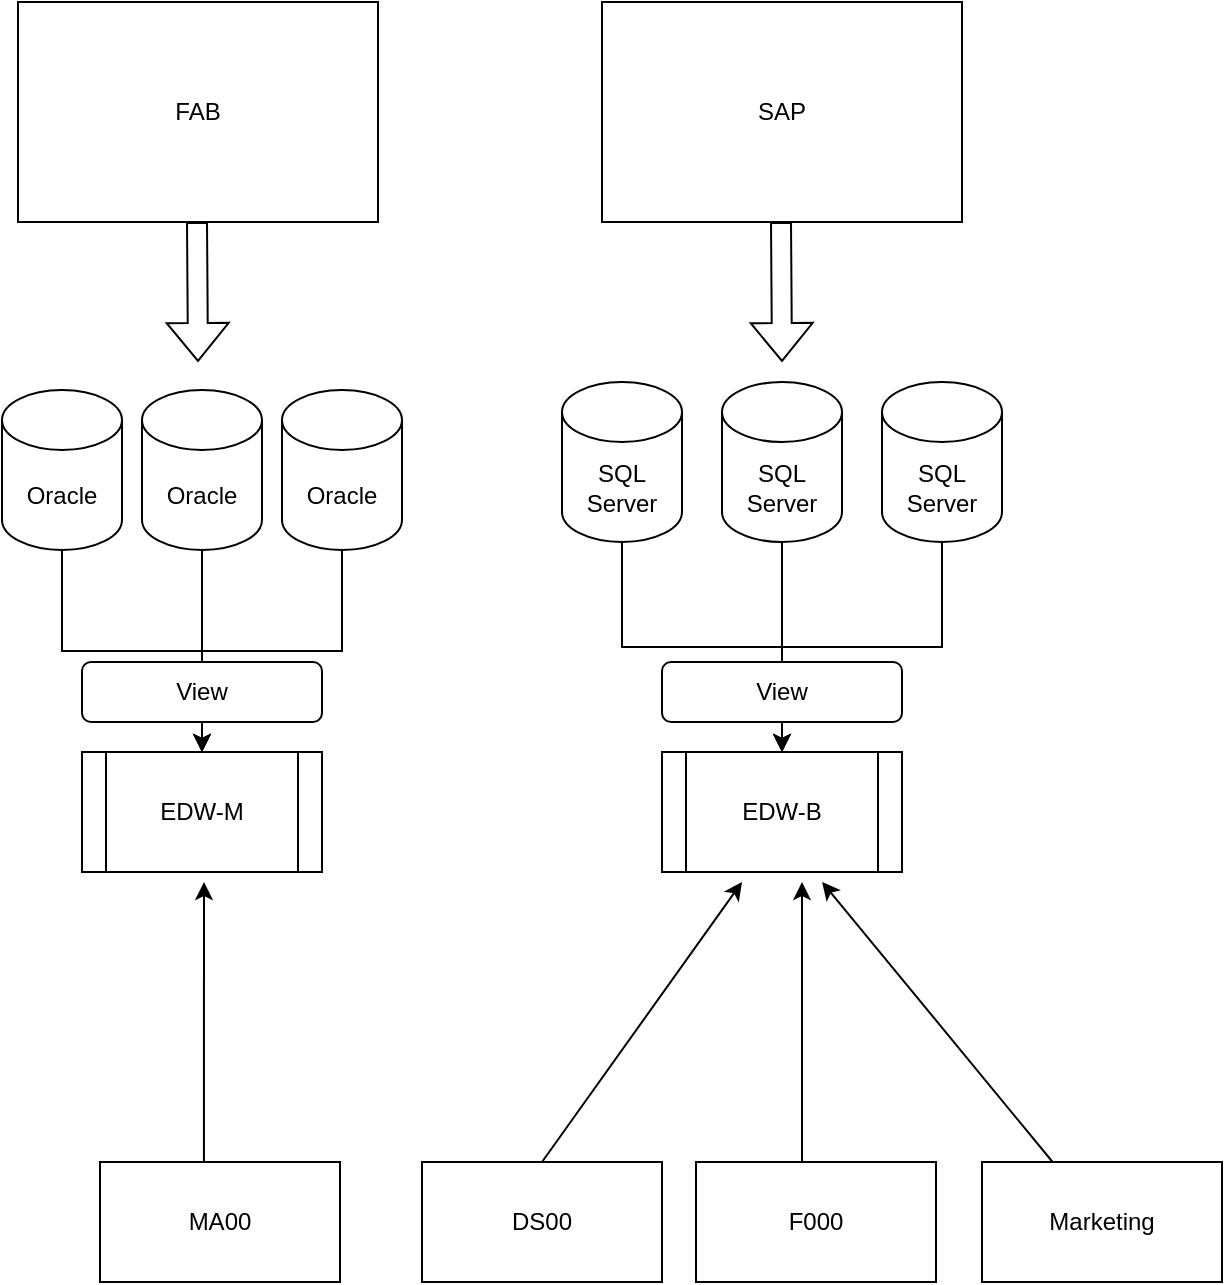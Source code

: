 <mxfile version="21.1.1" type="github">
  <diagram name="第 1 页" id="9k2eacGcqiDSHR-IwKmi">
    <mxGraphModel dx="1434" dy="764" grid="1" gridSize="10" guides="1" tooltips="1" connect="1" arrows="1" fold="1" page="1" pageScale="1" pageWidth="827" pageHeight="1169" math="0" shadow="0">
      <root>
        <mxCell id="0" />
        <mxCell id="1" parent="0" />
        <mxCell id="0-R-aZAuX-vZusnvZSl9-1" value="FAB" style="rounded=0;whiteSpace=wrap;html=1;" vertex="1" parent="1">
          <mxGeometry x="148" y="270" width="180" height="110" as="geometry" />
        </mxCell>
        <mxCell id="0-R-aZAuX-vZusnvZSl9-2" value="SAP" style="rounded=0;whiteSpace=wrap;html=1;" vertex="1" parent="1">
          <mxGeometry x="440" y="270" width="180" height="110" as="geometry" />
        </mxCell>
        <mxCell id="0-R-aZAuX-vZusnvZSl9-22" value="" style="edgeStyle=orthogonalEdgeStyle;rounded=0;orthogonalLoop=1;jettySize=auto;html=1;" edge="1" parent="1" source="0-R-aZAuX-vZusnvZSl9-3" target="0-R-aZAuX-vZusnvZSl9-20">
          <mxGeometry relative="1" as="geometry" />
        </mxCell>
        <mxCell id="0-R-aZAuX-vZusnvZSl9-3" value="SQL Server" style="shape=cylinder3;whiteSpace=wrap;html=1;boundedLbl=1;backgroundOutline=1;size=15;" vertex="1" parent="1">
          <mxGeometry x="500" y="460" width="60" height="80" as="geometry" />
        </mxCell>
        <mxCell id="0-R-aZAuX-vZusnvZSl9-25" value="" style="edgeStyle=orthogonalEdgeStyle;rounded=0;orthogonalLoop=1;jettySize=auto;html=1;" edge="1" parent="1" source="0-R-aZAuX-vZusnvZSl9-4" target="0-R-aZAuX-vZusnvZSl9-19">
          <mxGeometry relative="1" as="geometry" />
        </mxCell>
        <mxCell id="0-R-aZAuX-vZusnvZSl9-4" value="Oracle" style="shape=cylinder3;whiteSpace=wrap;html=1;boundedLbl=1;backgroundOutline=1;size=15;" vertex="1" parent="1">
          <mxGeometry x="210" y="464" width="60" height="80" as="geometry" />
        </mxCell>
        <mxCell id="0-R-aZAuX-vZusnvZSl9-5" value="F000" style="rounded=0;whiteSpace=wrap;html=1;" vertex="1" parent="1">
          <mxGeometry x="487" y="850" width="120" height="60" as="geometry" />
        </mxCell>
        <mxCell id="0-R-aZAuX-vZusnvZSl9-6" value="DS00" style="rounded=0;whiteSpace=wrap;html=1;" vertex="1" parent="1">
          <mxGeometry x="350" y="850" width="120" height="60" as="geometry" />
        </mxCell>
        <mxCell id="0-R-aZAuX-vZusnvZSl9-7" value="MA00" style="rounded=0;whiteSpace=wrap;html=1;" vertex="1" parent="1">
          <mxGeometry x="189" y="850" width="120" height="60" as="geometry" />
        </mxCell>
        <mxCell id="0-R-aZAuX-vZusnvZSl9-8" value="" style="endArrow=classic;html=1;rounded=0;exitX=0.5;exitY=0;exitDx=0;exitDy=0;" edge="1" parent="1" source="0-R-aZAuX-vZusnvZSl9-6">
          <mxGeometry width="50" height="50" relative="1" as="geometry">
            <mxPoint x="390" y="870" as="sourcePoint" />
            <mxPoint x="510" y="710" as="targetPoint" />
          </mxGeometry>
        </mxCell>
        <mxCell id="0-R-aZAuX-vZusnvZSl9-9" value="" style="endArrow=classic;html=1;rounded=0;" edge="1" parent="1">
          <mxGeometry width="50" height="50" relative="1" as="geometry">
            <mxPoint x="540" y="850" as="sourcePoint" />
            <mxPoint x="540" y="710" as="targetPoint" />
          </mxGeometry>
        </mxCell>
        <mxCell id="0-R-aZAuX-vZusnvZSl9-10" value="" style="endArrow=classic;html=1;rounded=0;exitX=0.433;exitY=0;exitDx=0;exitDy=0;exitPerimeter=0;" edge="1" parent="1" source="0-R-aZAuX-vZusnvZSl9-7">
          <mxGeometry width="50" height="50" relative="1" as="geometry">
            <mxPoint x="211" y="860" as="sourcePoint" />
            <mxPoint x="241" y="710" as="targetPoint" />
          </mxGeometry>
        </mxCell>
        <mxCell id="0-R-aZAuX-vZusnvZSl9-11" value="Marketing" style="rounded=0;whiteSpace=wrap;html=1;" vertex="1" parent="1">
          <mxGeometry x="630" y="850" width="120" height="60" as="geometry" />
        </mxCell>
        <mxCell id="0-R-aZAuX-vZusnvZSl9-12" value="" style="endArrow=classic;html=1;rounded=0;entryX=0.667;entryY=1.083;entryDx=0;entryDy=0;entryPerimeter=0;" edge="1" parent="1" source="0-R-aZAuX-vZusnvZSl9-11" target="0-R-aZAuX-vZusnvZSl9-20">
          <mxGeometry width="50" height="50" relative="1" as="geometry">
            <mxPoint x="740" y="860" as="sourcePoint" />
            <mxPoint x="580" y="720" as="targetPoint" />
          </mxGeometry>
        </mxCell>
        <mxCell id="0-R-aZAuX-vZusnvZSl9-26" value="" style="edgeStyle=orthogonalEdgeStyle;rounded=0;orthogonalLoop=1;jettySize=auto;html=1;" edge="1" parent="1" source="0-R-aZAuX-vZusnvZSl9-15" target="0-R-aZAuX-vZusnvZSl9-19">
          <mxGeometry relative="1" as="geometry" />
        </mxCell>
        <mxCell id="0-R-aZAuX-vZusnvZSl9-15" value="Oracle" style="shape=cylinder3;whiteSpace=wrap;html=1;boundedLbl=1;backgroundOutline=1;size=15;" vertex="1" parent="1">
          <mxGeometry x="140" y="464" width="60" height="80" as="geometry" />
        </mxCell>
        <mxCell id="0-R-aZAuX-vZusnvZSl9-24" value="" style="edgeStyle=orthogonalEdgeStyle;rounded=0;orthogonalLoop=1;jettySize=auto;html=1;" edge="1" parent="1" source="0-R-aZAuX-vZusnvZSl9-16" target="0-R-aZAuX-vZusnvZSl9-19">
          <mxGeometry relative="1" as="geometry" />
        </mxCell>
        <mxCell id="0-R-aZAuX-vZusnvZSl9-16" value="Oracle" style="shape=cylinder3;whiteSpace=wrap;html=1;boundedLbl=1;backgroundOutline=1;size=15;" vertex="1" parent="1">
          <mxGeometry x="280" y="464" width="60" height="80" as="geometry" />
        </mxCell>
        <mxCell id="0-R-aZAuX-vZusnvZSl9-23" value="" style="edgeStyle=orthogonalEdgeStyle;rounded=0;orthogonalLoop=1;jettySize=auto;html=1;" edge="1" parent="1" source="0-R-aZAuX-vZusnvZSl9-17" target="0-R-aZAuX-vZusnvZSl9-20">
          <mxGeometry relative="1" as="geometry" />
        </mxCell>
        <mxCell id="0-R-aZAuX-vZusnvZSl9-17" value="SQL Server" style="shape=cylinder3;whiteSpace=wrap;html=1;boundedLbl=1;backgroundOutline=1;size=15;" vertex="1" parent="1">
          <mxGeometry x="580" y="460" width="60" height="80" as="geometry" />
        </mxCell>
        <mxCell id="0-R-aZAuX-vZusnvZSl9-21" value="" style="edgeStyle=orthogonalEdgeStyle;rounded=0;orthogonalLoop=1;jettySize=auto;html=1;" edge="1" parent="1" source="0-R-aZAuX-vZusnvZSl9-18" target="0-R-aZAuX-vZusnvZSl9-20">
          <mxGeometry relative="1" as="geometry" />
        </mxCell>
        <mxCell id="0-R-aZAuX-vZusnvZSl9-18" value="SQL Server" style="shape=cylinder3;whiteSpace=wrap;html=1;boundedLbl=1;backgroundOutline=1;size=15;" vertex="1" parent="1">
          <mxGeometry x="420" y="460" width="60" height="80" as="geometry" />
        </mxCell>
        <mxCell id="0-R-aZAuX-vZusnvZSl9-19" value="EDW-M" style="shape=process;whiteSpace=wrap;html=1;backgroundOutline=1;" vertex="1" parent="1">
          <mxGeometry x="180" y="645" width="120" height="60" as="geometry" />
        </mxCell>
        <mxCell id="0-R-aZAuX-vZusnvZSl9-20" value="EDW-B" style="shape=process;whiteSpace=wrap;html=1;backgroundOutline=1;" vertex="1" parent="1">
          <mxGeometry x="470" y="645" width="120" height="60" as="geometry" />
        </mxCell>
        <mxCell id="0-R-aZAuX-vZusnvZSl9-27" value="View" style="rounded=1;whiteSpace=wrap;html=1;" vertex="1" parent="1">
          <mxGeometry x="180" y="600" width="120" height="30" as="geometry" />
        </mxCell>
        <mxCell id="0-R-aZAuX-vZusnvZSl9-28" value="View" style="rounded=1;whiteSpace=wrap;html=1;" vertex="1" parent="1">
          <mxGeometry x="470" y="600" width="120" height="30" as="geometry" />
        </mxCell>
        <mxCell id="0-R-aZAuX-vZusnvZSl9-30" value="" style="shape=flexArrow;endArrow=classic;html=1;rounded=0;" edge="1" parent="1">
          <mxGeometry width="50" height="50" relative="1" as="geometry">
            <mxPoint x="529.5" y="380" as="sourcePoint" />
            <mxPoint x="530" y="450" as="targetPoint" />
          </mxGeometry>
        </mxCell>
        <mxCell id="0-R-aZAuX-vZusnvZSl9-31" value="" style="shape=flexArrow;endArrow=classic;html=1;rounded=0;" edge="1" parent="1">
          <mxGeometry width="50" height="50" relative="1" as="geometry">
            <mxPoint x="237.5" y="380" as="sourcePoint" />
            <mxPoint x="238" y="450" as="targetPoint" />
          </mxGeometry>
        </mxCell>
      </root>
    </mxGraphModel>
  </diagram>
</mxfile>
